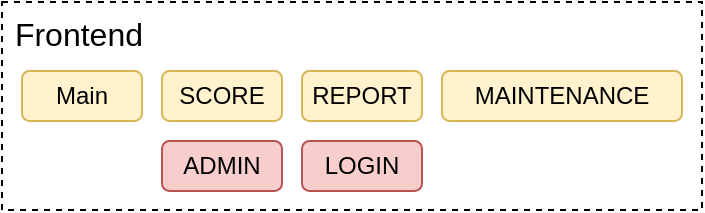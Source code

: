 <mxfile version="11.2.9" type="github" pages="1"><diagram id="A84YKwBNJmBp15sC6KG8" name="Page-1"><mxGraphModel dx="813" dy="435" grid="1" gridSize="10" guides="1" tooltips="1" connect="1" arrows="1" fold="1" page="1" pageScale="1" pageWidth="827" pageHeight="1169" math="0" shadow="0"><root><mxCell id="0"/><mxCell id="1" parent="0"/><object label="&amp;nbsp;Frontend" id="iFEa66-giFS5QPzu5QBV-1"><mxCell style="rounded=0;whiteSpace=wrap;html=1;align=left;verticalAlign=top;dashed=1;fontSize=16;" vertex="1" parent="1"><mxGeometry x="80" y="20" width="350" height="104" as="geometry"/></mxCell></object><mxCell id="iFEa66-giFS5QPzu5QBV-2" value="" style="shape=image;html=1;verticalAlign=top;verticalLabelPosition=bottom;labelBackgroundColor=#ffffff;imageAspect=0;aspect=fixed;image=https://cdn3.iconfinder.com/data/icons/logos-3/250/angular-128.png" vertex="1" parent="1"><mxGeometry x="100" y="87" width="30" height="30" as="geometry"/></mxCell><mxCell id="iFEa66-giFS5QPzu5QBV-8" value="Main" style="rounded=1;whiteSpace=wrap;html=1;align=center;fillColor=#fff2cc;strokeColor=#d6b656;verticalAlign=middle;" vertex="1" parent="1"><mxGeometry x="90" y="54.5" width="60" height="25" as="geometry"/></mxCell><mxCell id="iFEa66-giFS5QPzu5QBV-9" value="SCORE" style="rounded=1;whiteSpace=wrap;html=1;align=center;fillColor=#fff2cc;strokeColor=#d6b656;verticalAlign=middle;" vertex="1" parent="1"><mxGeometry x="160" y="54.5" width="60" height="25" as="geometry"/></mxCell><mxCell id="iFEa66-giFS5QPzu5QBV-10" value="MAINTENANCE" style="rounded=1;whiteSpace=wrap;html=1;align=center;fillColor=#fff2cc;strokeColor=#d6b656;verticalAlign=middle;" vertex="1" parent="1"><mxGeometry x="300" y="54.5" width="120" height="25" as="geometry"/></mxCell><mxCell id="iFEa66-giFS5QPzu5QBV-11" value="REPORT" style="rounded=1;whiteSpace=wrap;html=1;align=center;fillColor=#fff2cc;strokeColor=#d6b656;verticalAlign=middle;" vertex="1" parent="1"><mxGeometry x="230" y="54.5" width="60" height="25" as="geometry"/></mxCell><mxCell id="iFEa66-giFS5QPzu5QBV-12" value="" style="shape=image;html=1;verticalAlign=top;verticalLabelPosition=bottom;labelBackgroundColor=#ffffff;imageAspect=0;aspect=fixed;image=https://cdn2.iconfinder.com/data/icons/social-icons-33/128/Internet_Explorer-128.png;align=center;" vertex="1" parent="1"><mxGeometry x="306.5" y="92" width="20" height="20" as="geometry"/></mxCell><mxCell id="iFEa66-giFS5QPzu5QBV-13" value="" style="shape=image;html=1;verticalAlign=top;verticalLabelPosition=bottom;labelBackgroundColor=#ffffff;imageAspect=0;aspect=fixed;image=https://cdn1.iconfinder.com/data/icons/smallicons-logotypes/32/chrome-128.png;align=center;" vertex="1" parent="1"><mxGeometry x="368.5" y="92" width="20" height="20" as="geometry"/></mxCell><mxCell id="iFEa66-giFS5QPzu5QBV-14" value="" style="shape=image;html=1;verticalAlign=top;verticalLabelPosition=bottom;labelBackgroundColor=#ffffff;imageAspect=0;aspect=fixed;image=https://cdn1.iconfinder.com/data/icons/logotypes/32/safari-128.png;align=center;" vertex="1" parent="1"><mxGeometry x="400" y="92" width="20" height="20" as="geometry"/></mxCell><mxCell id="iFEa66-giFS5QPzu5QBV-15" value="" style="shape=image;html=1;verticalAlign=top;verticalLabelPosition=bottom;labelBackgroundColor=#ffffff;imageAspect=0;aspect=fixed;image=https://cdn1.iconfinder.com/data/icons/smallicons-logotypes/32/firefox-128.png;align=center;" vertex="1" parent="1"><mxGeometry x="337.5" y="92" width="20" height="20" as="geometry"/></mxCell><mxCell id="iFEa66-giFS5QPzu5QBV-16" value="ADMIN" style="rounded=1;whiteSpace=wrap;html=1;align=center;fillColor=#f8cecc;strokeColor=#b85450;verticalAlign=middle;" vertex="1" parent="1"><mxGeometry x="160" y="89.5" width="60" height="25" as="geometry"/></mxCell><mxCell id="iFEa66-giFS5QPzu5QBV-17" value="LOGIN" style="rounded=1;whiteSpace=wrap;html=1;align=center;fillColor=#f8cecc;strokeColor=#b85450;verticalAlign=middle;" vertex="1" parent="1"><mxGeometry x="230" y="89.5" width="60" height="25" as="geometry"/></mxCell></root></mxGraphModel></diagram></mxfile>
